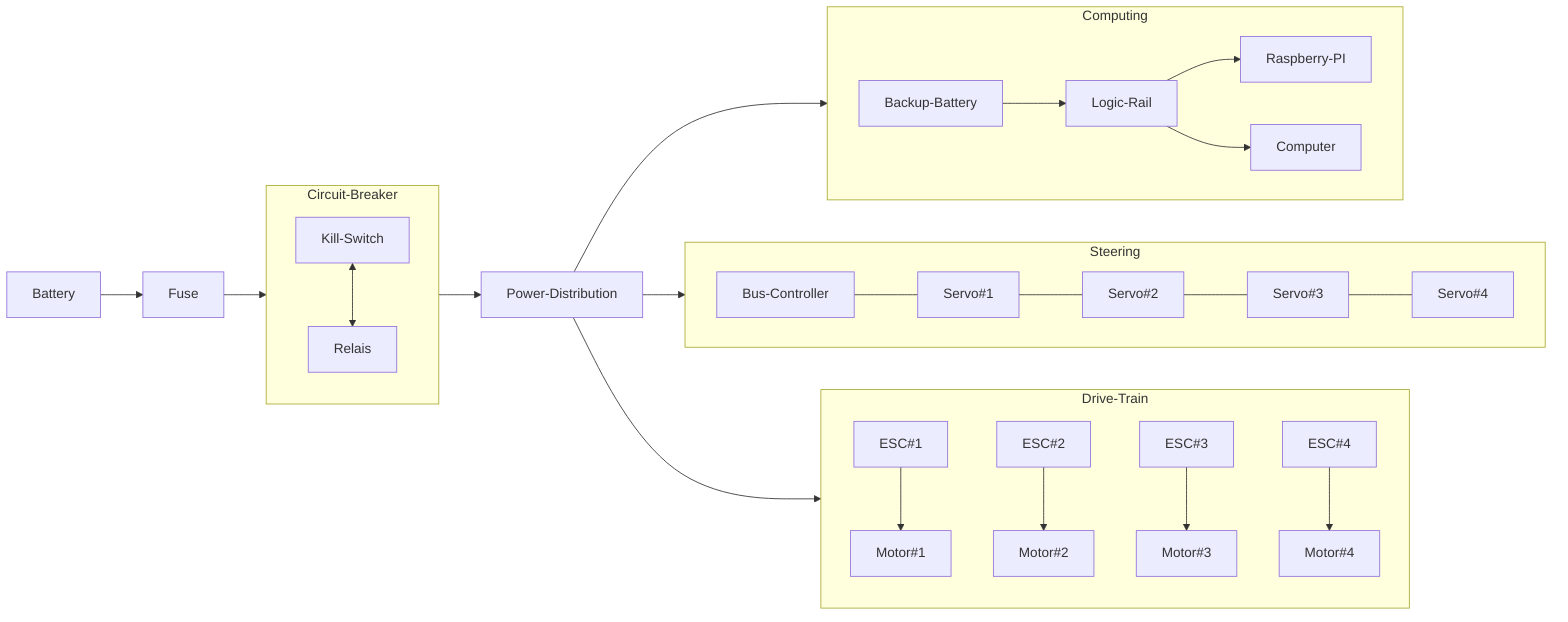 ---
titel: Wiring Diagram
---

graph LR

subgraph Circuit-Breaker
    direction TB
    Kill-Switch <--> Relais
end


subgraph Drive-Train
    direction TB
    ESC#1 --> Motor#1
    ESC#2 --> Motor#2
    ESC#3 --> Motor#3
    ESC#4 --> Motor#4
end

subgraph Steering
    direction LR
    Bus-Controller ---
    Servo#1 ---
    Servo#2 ---
    Servo#3 ---
    Servo#4
end

subgraph Computing
    direction LR
    Backup-Battery
    Logic-Rail
    Raspberry-PI
    Backup-Battery --> Logic-Rail --> Raspberry-PI & Computer
end

Battery --> Fuse --> Circuit-Breaker --> 
Power-Distribution --> Computing & Steering & Drive-Train
